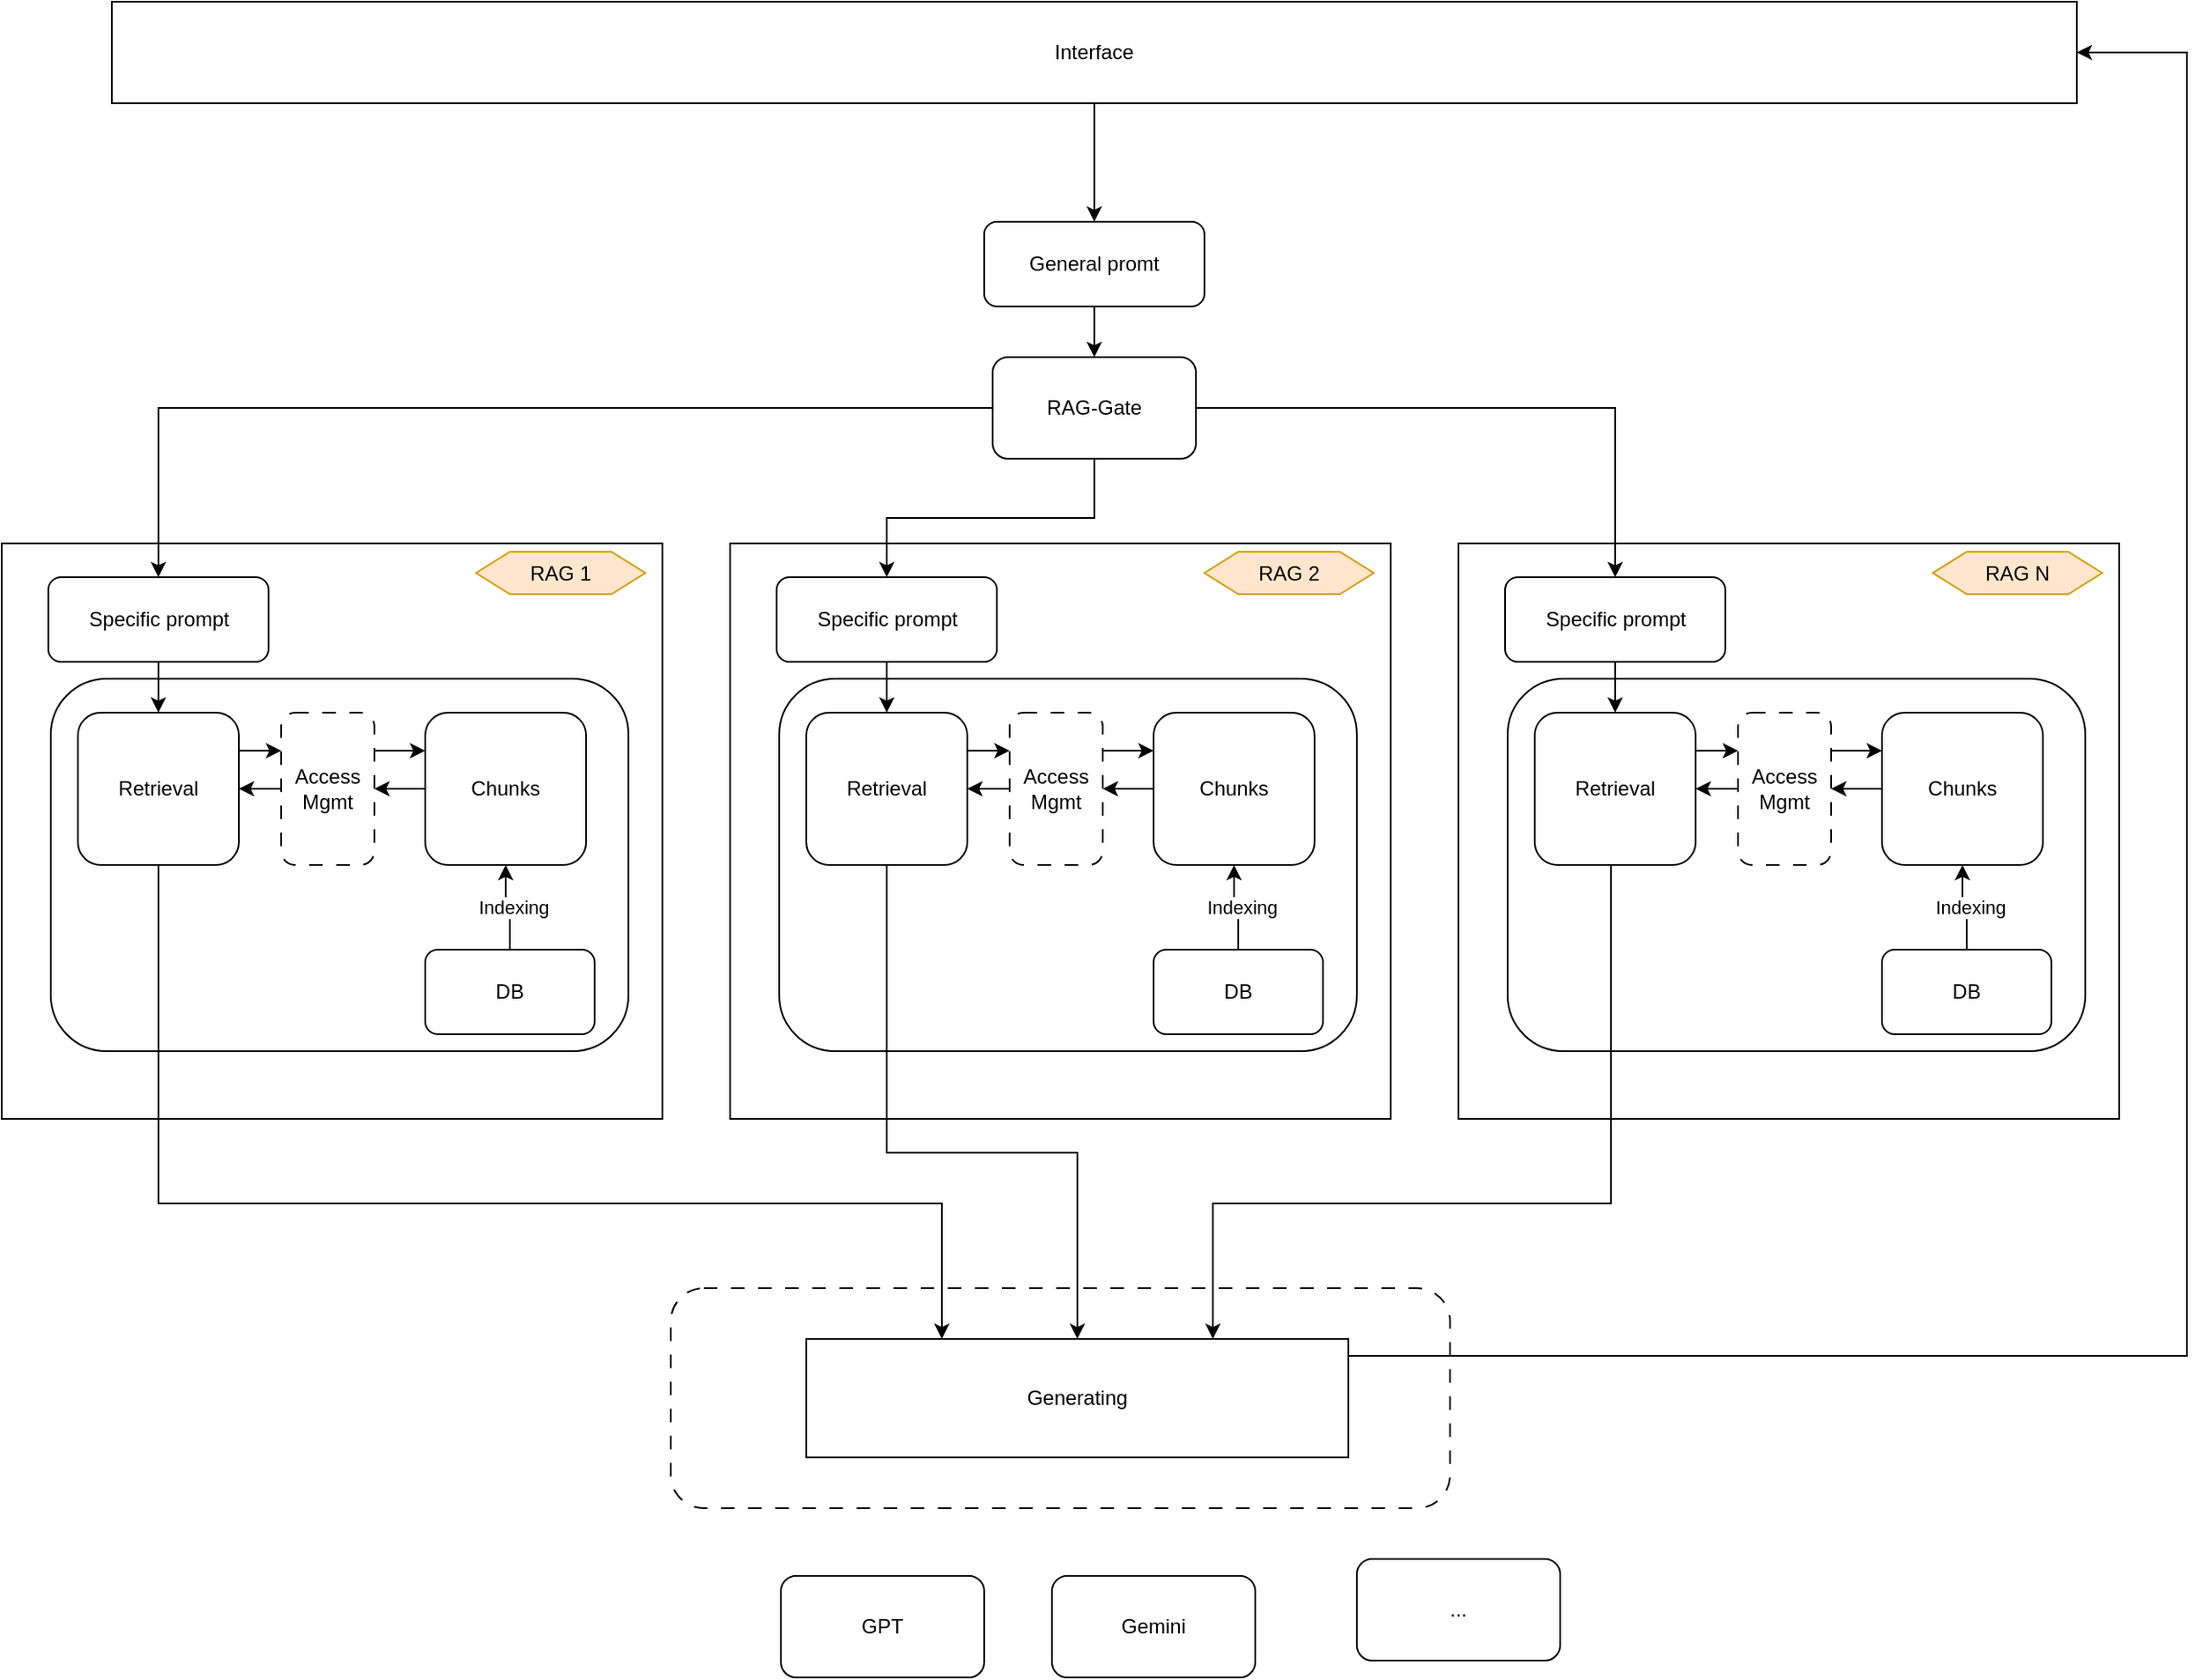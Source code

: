 <mxfile version="26.1.1">
  <diagram name="Seite-1" id="Xijq7A0bkA2P3zB-WAt0">
    <mxGraphModel dx="1221" dy="1930" grid="1" gridSize="10" guides="1" tooltips="1" connect="1" arrows="1" fold="1" page="1" pageScale="1" pageWidth="827" pageHeight="1169" math="0" shadow="0">
      <root>
        <mxCell id="0" />
        <mxCell id="1" parent="0" />
        <mxCell id="TqZQkYAtSgQlckZb6OnA-1" value="" style="rounded=1;whiteSpace=wrap;html=1;dashed=1;dashPattern=8 8;" vertex="1" parent="1">
          <mxGeometry x="435" y="700" width="460" height="130" as="geometry" />
        </mxCell>
        <mxCell id="TqZQkYAtSgQlckZb6OnA-2" value="" style="rounded=0;whiteSpace=wrap;html=1;" vertex="1" parent="1">
          <mxGeometry x="40" y="260" width="390" height="340" as="geometry" />
        </mxCell>
        <mxCell id="TqZQkYAtSgQlckZb6OnA-3" style="edgeStyle=orthogonalEdgeStyle;rounded=0;orthogonalLoop=1;jettySize=auto;html=1;" edge="1" parent="1" source="TqZQkYAtSgQlckZb6OnA-4" target="TqZQkYAtSgQlckZb6OnA-42">
          <mxGeometry relative="1" as="geometry" />
        </mxCell>
        <mxCell id="TqZQkYAtSgQlckZb6OnA-4" value="&lt;div&gt;Interface&lt;/div&gt;" style="rounded=0;whiteSpace=wrap;html=1;" vertex="1" parent="1">
          <mxGeometry x="105" y="-60" width="1160" height="60" as="geometry" />
        </mxCell>
        <mxCell id="TqZQkYAtSgQlckZb6OnA-5" style="edgeStyle=orthogonalEdgeStyle;rounded=0;orthogonalLoop=1;jettySize=auto;html=1;" edge="1" parent="1" source="TqZQkYAtSgQlckZb6OnA-6" target="TqZQkYAtSgQlckZb6OnA-9">
          <mxGeometry relative="1" as="geometry" />
        </mxCell>
        <mxCell id="TqZQkYAtSgQlckZb6OnA-6" value="RAG-Gate" style="rounded=1;whiteSpace=wrap;html=1;" vertex="1" parent="1">
          <mxGeometry x="625" y="150" width="120" height="60" as="geometry" />
        </mxCell>
        <mxCell id="TqZQkYAtSgQlckZb6OnA-7" value="" style="rounded=1;whiteSpace=wrap;html=1;" vertex="1" parent="1">
          <mxGeometry x="69" y="340" width="341" height="220" as="geometry" />
        </mxCell>
        <mxCell id="TqZQkYAtSgQlckZb6OnA-8" style="edgeStyle=orthogonalEdgeStyle;rounded=0;orthogonalLoop=1;jettySize=auto;html=1;" edge="1" parent="1" source="TqZQkYAtSgQlckZb6OnA-9" target="TqZQkYAtSgQlckZb6OnA-12">
          <mxGeometry relative="1" as="geometry" />
        </mxCell>
        <mxCell id="TqZQkYAtSgQlckZb6OnA-9" value="Specific prompt" style="rounded=1;whiteSpace=wrap;html=1;" vertex="1" parent="1">
          <mxGeometry x="67.5" y="280" width="130" height="50" as="geometry" />
        </mxCell>
        <mxCell id="TqZQkYAtSgQlckZb6OnA-10" style="edgeStyle=orthogonalEdgeStyle;rounded=0;orthogonalLoop=1;jettySize=auto;html=1;entryX=0;entryY=0.25;entryDx=0;entryDy=0;exitX=1;exitY=0.25;exitDx=0;exitDy=0;" edge="1" parent="1" source="TqZQkYAtSgQlckZb6OnA-12" target="TqZQkYAtSgQlckZb6OnA-20">
          <mxGeometry relative="1" as="geometry" />
        </mxCell>
        <mxCell id="TqZQkYAtSgQlckZb6OnA-11" style="edgeStyle=orthogonalEdgeStyle;rounded=0;orthogonalLoop=1;jettySize=auto;html=1;entryX=0.25;entryY=0;entryDx=0;entryDy=0;" edge="1" parent="1" source="TqZQkYAtSgQlckZb6OnA-12" target="TqZQkYAtSgQlckZb6OnA-21">
          <mxGeometry relative="1" as="geometry">
            <Array as="points">
              <mxPoint x="133" y="650" />
              <mxPoint x="595" y="650" />
            </Array>
          </mxGeometry>
        </mxCell>
        <mxCell id="TqZQkYAtSgQlckZb6OnA-12" value="Retrieval" style="rounded=1;whiteSpace=wrap;html=1;" vertex="1" parent="1">
          <mxGeometry x="85" y="360" width="95" height="90" as="geometry" />
        </mxCell>
        <mxCell id="TqZQkYAtSgQlckZb6OnA-13" style="edgeStyle=orthogonalEdgeStyle;rounded=0;orthogonalLoop=1;jettySize=auto;html=1;" edge="1" parent="1" source="TqZQkYAtSgQlckZb6OnA-14" target="TqZQkYAtSgQlckZb6OnA-20">
          <mxGeometry relative="1" as="geometry" />
        </mxCell>
        <mxCell id="TqZQkYAtSgQlckZb6OnA-14" value="Chunks" style="rounded=1;whiteSpace=wrap;html=1;" vertex="1" parent="1">
          <mxGeometry x="290" y="360" width="95" height="90" as="geometry" />
        </mxCell>
        <mxCell id="TqZQkYAtSgQlckZb6OnA-15" style="edgeStyle=orthogonalEdgeStyle;rounded=0;orthogonalLoop=1;jettySize=auto;html=1;" edge="1" parent="1" source="TqZQkYAtSgQlckZb6OnA-17" target="TqZQkYAtSgQlckZb6OnA-14">
          <mxGeometry relative="1" as="geometry" />
        </mxCell>
        <mxCell id="TqZQkYAtSgQlckZb6OnA-16" value="Indexing" style="edgeLabel;html=1;align=center;verticalAlign=middle;resizable=0;points=[];" connectable="0" vertex="1" parent="TqZQkYAtSgQlckZb6OnA-15">
          <mxGeometry x="0.065" relative="1" as="geometry">
            <mxPoint x="4" as="offset" />
          </mxGeometry>
        </mxCell>
        <mxCell id="TqZQkYAtSgQlckZb6OnA-17" value="&lt;div&gt;DB&lt;/div&gt;" style="rounded=1;whiteSpace=wrap;html=1;" vertex="1" parent="1">
          <mxGeometry x="290" y="500" width="100" height="50" as="geometry" />
        </mxCell>
        <mxCell id="TqZQkYAtSgQlckZb6OnA-18" style="edgeStyle=orthogonalEdgeStyle;rounded=0;orthogonalLoop=1;jettySize=auto;html=1;entryX=0;entryY=0.25;entryDx=0;entryDy=0;exitX=1;exitY=0.25;exitDx=0;exitDy=0;" edge="1" parent="1" source="TqZQkYAtSgQlckZb6OnA-20" target="TqZQkYAtSgQlckZb6OnA-14">
          <mxGeometry relative="1" as="geometry" />
        </mxCell>
        <mxCell id="TqZQkYAtSgQlckZb6OnA-19" style="edgeStyle=orthogonalEdgeStyle;rounded=0;orthogonalLoop=1;jettySize=auto;html=1;" edge="1" parent="1" source="TqZQkYAtSgQlckZb6OnA-20" target="TqZQkYAtSgQlckZb6OnA-12">
          <mxGeometry relative="1" as="geometry" />
        </mxCell>
        <mxCell id="TqZQkYAtSgQlckZb6OnA-20" value="&lt;div&gt;Access&lt;/div&gt;&lt;div&gt;Mgmt&lt;br&gt;&lt;/div&gt;" style="rounded=1;whiteSpace=wrap;html=1;dashed=1;dashPattern=8 8;" vertex="1" parent="1">
          <mxGeometry x="205" y="360" width="55" height="90" as="geometry" />
        </mxCell>
        <mxCell id="TqZQkYAtSgQlckZb6OnA-21" value="Generating" style="rounded=0;whiteSpace=wrap;html=1;" vertex="1" parent="1">
          <mxGeometry x="515" y="730" width="320" height="70" as="geometry" />
        </mxCell>
        <mxCell id="TqZQkYAtSgQlckZb6OnA-22" value="GPT" style="rounded=1;whiteSpace=wrap;html=1;" vertex="1" parent="1">
          <mxGeometry x="500" y="870" width="120" height="60" as="geometry" />
        </mxCell>
        <mxCell id="TqZQkYAtSgQlckZb6OnA-23" value="Gemini" style="rounded=1;whiteSpace=wrap;html=1;" vertex="1" parent="1">
          <mxGeometry x="660" y="870" width="120" height="60" as="geometry" />
        </mxCell>
        <mxCell id="TqZQkYAtSgQlckZb6OnA-24" value="..." style="rounded=1;whiteSpace=wrap;html=1;" vertex="1" parent="1">
          <mxGeometry x="840" y="860" width="120" height="60" as="geometry" />
        </mxCell>
        <mxCell id="TqZQkYAtSgQlckZb6OnA-25" style="edgeStyle=orthogonalEdgeStyle;rounded=0;orthogonalLoop=1;jettySize=auto;html=1;entryX=1;entryY=0.5;entryDx=0;entryDy=0;exitX=1;exitY=0.5;exitDx=0;exitDy=0;" edge="1" parent="1" source="TqZQkYAtSgQlckZb6OnA-21" target="TqZQkYAtSgQlckZb6OnA-4">
          <mxGeometry relative="1" as="geometry">
            <mxPoint x="800" y="600" as="sourcePoint" />
            <Array as="points">
              <mxPoint x="835" y="740" />
              <mxPoint x="1330" y="740" />
              <mxPoint x="1330" y="-30" />
            </Array>
          </mxGeometry>
        </mxCell>
        <mxCell id="TqZQkYAtSgQlckZb6OnA-26" value="" style="rounded=0;whiteSpace=wrap;html=1;" vertex="1" parent="1">
          <mxGeometry x="470" y="260" width="390" height="340" as="geometry" />
        </mxCell>
        <mxCell id="TqZQkYAtSgQlckZb6OnA-27" value="" style="rounded=1;whiteSpace=wrap;html=1;" vertex="1" parent="1">
          <mxGeometry x="499" y="340" width="341" height="220" as="geometry" />
        </mxCell>
        <mxCell id="TqZQkYAtSgQlckZb6OnA-28" style="edgeStyle=orthogonalEdgeStyle;rounded=0;orthogonalLoop=1;jettySize=auto;html=1;" edge="1" parent="1" source="TqZQkYAtSgQlckZb6OnA-29" target="TqZQkYAtSgQlckZb6OnA-31">
          <mxGeometry relative="1" as="geometry" />
        </mxCell>
        <mxCell id="TqZQkYAtSgQlckZb6OnA-29" value="Specific prompt" style="rounded=1;whiteSpace=wrap;html=1;" vertex="1" parent="1">
          <mxGeometry x="497.5" y="280" width="130" height="50" as="geometry" />
        </mxCell>
        <mxCell id="TqZQkYAtSgQlckZb6OnA-30" style="edgeStyle=orthogonalEdgeStyle;rounded=0;orthogonalLoop=1;jettySize=auto;html=1;entryX=0;entryY=0.25;entryDx=0;entryDy=0;exitX=1;exitY=0.25;exitDx=0;exitDy=0;" edge="1" parent="1" source="TqZQkYAtSgQlckZb6OnA-31" target="TqZQkYAtSgQlckZb6OnA-39">
          <mxGeometry relative="1" as="geometry" />
        </mxCell>
        <mxCell id="TqZQkYAtSgQlckZb6OnA-31" value="Retrieval" style="rounded=1;whiteSpace=wrap;html=1;" vertex="1" parent="1">
          <mxGeometry x="515" y="360" width="95" height="90" as="geometry" />
        </mxCell>
        <mxCell id="TqZQkYAtSgQlckZb6OnA-32" style="edgeStyle=orthogonalEdgeStyle;rounded=0;orthogonalLoop=1;jettySize=auto;html=1;" edge="1" parent="1" source="TqZQkYAtSgQlckZb6OnA-33" target="TqZQkYAtSgQlckZb6OnA-39">
          <mxGeometry relative="1" as="geometry" />
        </mxCell>
        <mxCell id="TqZQkYAtSgQlckZb6OnA-33" value="Chunks" style="rounded=1;whiteSpace=wrap;html=1;" vertex="1" parent="1">
          <mxGeometry x="720" y="360" width="95" height="90" as="geometry" />
        </mxCell>
        <mxCell id="TqZQkYAtSgQlckZb6OnA-34" style="edgeStyle=orthogonalEdgeStyle;rounded=0;orthogonalLoop=1;jettySize=auto;html=1;" edge="1" parent="1" source="TqZQkYAtSgQlckZb6OnA-36" target="TqZQkYAtSgQlckZb6OnA-33">
          <mxGeometry relative="1" as="geometry" />
        </mxCell>
        <mxCell id="TqZQkYAtSgQlckZb6OnA-35" value="Indexing" style="edgeLabel;html=1;align=center;verticalAlign=middle;resizable=0;points=[];" connectable="0" vertex="1" parent="TqZQkYAtSgQlckZb6OnA-34">
          <mxGeometry x="0.065" relative="1" as="geometry">
            <mxPoint x="4" as="offset" />
          </mxGeometry>
        </mxCell>
        <mxCell id="TqZQkYAtSgQlckZb6OnA-36" value="&lt;div&gt;DB&lt;/div&gt;" style="rounded=1;whiteSpace=wrap;html=1;" vertex="1" parent="1">
          <mxGeometry x="720" y="500" width="100" height="50" as="geometry" />
        </mxCell>
        <mxCell id="TqZQkYAtSgQlckZb6OnA-37" style="edgeStyle=orthogonalEdgeStyle;rounded=0;orthogonalLoop=1;jettySize=auto;html=1;entryX=0;entryY=0.25;entryDx=0;entryDy=0;exitX=1;exitY=0.25;exitDx=0;exitDy=0;" edge="1" parent="1" source="TqZQkYAtSgQlckZb6OnA-39" target="TqZQkYAtSgQlckZb6OnA-33">
          <mxGeometry relative="1" as="geometry" />
        </mxCell>
        <mxCell id="TqZQkYAtSgQlckZb6OnA-38" style="edgeStyle=orthogonalEdgeStyle;rounded=0;orthogonalLoop=1;jettySize=auto;html=1;" edge="1" parent="1" source="TqZQkYAtSgQlckZb6OnA-39" target="TqZQkYAtSgQlckZb6OnA-31">
          <mxGeometry relative="1" as="geometry" />
        </mxCell>
        <mxCell id="TqZQkYAtSgQlckZb6OnA-39" value="&lt;div&gt;Access&lt;/div&gt;&lt;div&gt;Mgmt&lt;br&gt;&lt;/div&gt;" style="rounded=1;whiteSpace=wrap;html=1;dashed=1;dashPattern=8 8;" vertex="1" parent="1">
          <mxGeometry x="635" y="360" width="55" height="90" as="geometry" />
        </mxCell>
        <mxCell id="TqZQkYAtSgQlckZb6OnA-40" style="edgeStyle=orthogonalEdgeStyle;rounded=0;orthogonalLoop=1;jettySize=auto;html=1;exitX=0.5;exitY=1;exitDx=0;exitDy=0;entryX=0.5;entryY=0;entryDx=0;entryDy=0;" edge="1" parent="1" source="TqZQkYAtSgQlckZb6OnA-31" target="TqZQkYAtSgQlckZb6OnA-21">
          <mxGeometry relative="1" as="geometry">
            <mxPoint x="562" y="700" as="targetPoint" />
            <Array as="points">
              <mxPoint x="563" y="620" />
              <mxPoint x="675" y="620" />
            </Array>
          </mxGeometry>
        </mxCell>
        <mxCell id="TqZQkYAtSgQlckZb6OnA-41" style="edgeStyle=orthogonalEdgeStyle;rounded=0;orthogonalLoop=1;jettySize=auto;html=1;entryX=0.5;entryY=0;entryDx=0;entryDy=0;" edge="1" parent="1" source="TqZQkYAtSgQlckZb6OnA-42" target="TqZQkYAtSgQlckZb6OnA-6">
          <mxGeometry relative="1" as="geometry" />
        </mxCell>
        <mxCell id="TqZQkYAtSgQlckZb6OnA-42" value="General promt" style="rounded=1;whiteSpace=wrap;html=1;" vertex="1" parent="1">
          <mxGeometry x="620" y="70" width="130" height="50" as="geometry" />
        </mxCell>
        <mxCell id="TqZQkYAtSgQlckZb6OnA-43" value="RAG 1" style="shape=hexagon;perimeter=hexagonPerimeter2;whiteSpace=wrap;html=1;fixedSize=1;fillColor=#ffe6cc;strokeColor=#d79b00;" vertex="1" parent="1">
          <mxGeometry x="320" y="265" width="100" height="25" as="geometry" />
        </mxCell>
        <mxCell id="TqZQkYAtSgQlckZb6OnA-44" value="RAG 2" style="shape=hexagon;perimeter=hexagonPerimeter2;whiteSpace=wrap;html=1;fixedSize=1;fillColor=#ffe6cc;strokeColor=#d79b00;" vertex="1" parent="1">
          <mxGeometry x="750" y="265" width="100" height="25" as="geometry" />
        </mxCell>
        <mxCell id="TqZQkYAtSgQlckZb6OnA-45" value="" style="rounded=0;whiteSpace=wrap;html=1;" vertex="1" parent="1">
          <mxGeometry x="900" y="260" width="390" height="340" as="geometry" />
        </mxCell>
        <mxCell id="TqZQkYAtSgQlckZb6OnA-46" value="" style="rounded=1;whiteSpace=wrap;html=1;" vertex="1" parent="1">
          <mxGeometry x="929" y="340" width="341" height="220" as="geometry" />
        </mxCell>
        <mxCell id="TqZQkYAtSgQlckZb6OnA-47" style="edgeStyle=orthogonalEdgeStyle;rounded=0;orthogonalLoop=1;jettySize=auto;html=1;" edge="1" parent="1" source="TqZQkYAtSgQlckZb6OnA-48" target="TqZQkYAtSgQlckZb6OnA-50">
          <mxGeometry relative="1" as="geometry" />
        </mxCell>
        <mxCell id="TqZQkYAtSgQlckZb6OnA-48" value="Specific prompt" style="rounded=1;whiteSpace=wrap;html=1;" vertex="1" parent="1">
          <mxGeometry x="927.5" y="280" width="130" height="50" as="geometry" />
        </mxCell>
        <mxCell id="TqZQkYAtSgQlckZb6OnA-49" style="edgeStyle=orthogonalEdgeStyle;rounded=0;orthogonalLoop=1;jettySize=auto;html=1;entryX=0;entryY=0.25;entryDx=0;entryDy=0;exitX=1;exitY=0.25;exitDx=0;exitDy=0;" edge="1" parent="1" source="TqZQkYAtSgQlckZb6OnA-50" target="TqZQkYAtSgQlckZb6OnA-58">
          <mxGeometry relative="1" as="geometry" />
        </mxCell>
        <mxCell id="TqZQkYAtSgQlckZb6OnA-50" value="Retrieval" style="rounded=1;whiteSpace=wrap;html=1;" vertex="1" parent="1">
          <mxGeometry x="945" y="360" width="95" height="90" as="geometry" />
        </mxCell>
        <mxCell id="TqZQkYAtSgQlckZb6OnA-51" style="edgeStyle=orthogonalEdgeStyle;rounded=0;orthogonalLoop=1;jettySize=auto;html=1;" edge="1" parent="1" source="TqZQkYAtSgQlckZb6OnA-52" target="TqZQkYAtSgQlckZb6OnA-58">
          <mxGeometry relative="1" as="geometry" />
        </mxCell>
        <mxCell id="TqZQkYAtSgQlckZb6OnA-52" value="Chunks" style="rounded=1;whiteSpace=wrap;html=1;" vertex="1" parent="1">
          <mxGeometry x="1150" y="360" width="95" height="90" as="geometry" />
        </mxCell>
        <mxCell id="TqZQkYAtSgQlckZb6OnA-53" style="edgeStyle=orthogonalEdgeStyle;rounded=0;orthogonalLoop=1;jettySize=auto;html=1;" edge="1" parent="1" source="TqZQkYAtSgQlckZb6OnA-55" target="TqZQkYAtSgQlckZb6OnA-52">
          <mxGeometry relative="1" as="geometry" />
        </mxCell>
        <mxCell id="TqZQkYAtSgQlckZb6OnA-54" value="Indexing" style="edgeLabel;html=1;align=center;verticalAlign=middle;resizable=0;points=[];" connectable="0" vertex="1" parent="TqZQkYAtSgQlckZb6OnA-53">
          <mxGeometry x="0.065" relative="1" as="geometry">
            <mxPoint x="4" as="offset" />
          </mxGeometry>
        </mxCell>
        <mxCell id="TqZQkYAtSgQlckZb6OnA-55" value="&lt;div&gt;DB&lt;/div&gt;" style="rounded=1;whiteSpace=wrap;html=1;" vertex="1" parent="1">
          <mxGeometry x="1150" y="500" width="100" height="50" as="geometry" />
        </mxCell>
        <mxCell id="TqZQkYAtSgQlckZb6OnA-56" style="edgeStyle=orthogonalEdgeStyle;rounded=0;orthogonalLoop=1;jettySize=auto;html=1;entryX=0;entryY=0.25;entryDx=0;entryDy=0;exitX=1;exitY=0.25;exitDx=0;exitDy=0;" edge="1" parent="1" source="TqZQkYAtSgQlckZb6OnA-58" target="TqZQkYAtSgQlckZb6OnA-52">
          <mxGeometry relative="1" as="geometry" />
        </mxCell>
        <mxCell id="TqZQkYAtSgQlckZb6OnA-57" style="edgeStyle=orthogonalEdgeStyle;rounded=0;orthogonalLoop=1;jettySize=auto;html=1;" edge="1" parent="1" source="TqZQkYAtSgQlckZb6OnA-58" target="TqZQkYAtSgQlckZb6OnA-50">
          <mxGeometry relative="1" as="geometry" />
        </mxCell>
        <mxCell id="TqZQkYAtSgQlckZb6OnA-58" value="&lt;div&gt;Access&lt;/div&gt;&lt;div&gt;Mgmt&lt;br&gt;&lt;/div&gt;" style="rounded=1;whiteSpace=wrap;html=1;dashed=1;dashPattern=8 8;" vertex="1" parent="1">
          <mxGeometry x="1065" y="360" width="55" height="90" as="geometry" />
        </mxCell>
        <mxCell id="TqZQkYAtSgQlckZb6OnA-59" value="RAG N" style="shape=hexagon;perimeter=hexagonPerimeter2;whiteSpace=wrap;html=1;fixedSize=1;fillColor=#ffe6cc;strokeColor=#d79b00;" vertex="1" parent="1">
          <mxGeometry x="1180" y="265" width="100" height="25" as="geometry" />
        </mxCell>
        <mxCell id="TqZQkYAtSgQlckZb6OnA-60" style="edgeStyle=orthogonalEdgeStyle;rounded=0;orthogonalLoop=1;jettySize=auto;html=1;entryX=0.75;entryY=0;entryDx=0;entryDy=0;exitX=0.5;exitY=1;exitDx=0;exitDy=0;" edge="1" parent="1" source="TqZQkYAtSgQlckZb6OnA-50" target="TqZQkYAtSgQlckZb6OnA-21">
          <mxGeometry relative="1" as="geometry">
            <Array as="points">
              <mxPoint x="990" y="450" />
              <mxPoint x="990" y="650" />
              <mxPoint x="755" y="650" />
            </Array>
          </mxGeometry>
        </mxCell>
        <mxCell id="TqZQkYAtSgQlckZb6OnA-61" style="edgeStyle=orthogonalEdgeStyle;rounded=0;orthogonalLoop=1;jettySize=auto;html=1;" edge="1" parent="1" source="TqZQkYAtSgQlckZb6OnA-6" target="TqZQkYAtSgQlckZb6OnA-29">
          <mxGeometry relative="1" as="geometry" />
        </mxCell>
        <mxCell id="TqZQkYAtSgQlckZb6OnA-62" style="edgeStyle=orthogonalEdgeStyle;rounded=0;orthogonalLoop=1;jettySize=auto;html=1;entryX=0.5;entryY=0;entryDx=0;entryDy=0;" edge="1" parent="1" source="TqZQkYAtSgQlckZb6OnA-6" target="TqZQkYAtSgQlckZb6OnA-48">
          <mxGeometry relative="1" as="geometry" />
        </mxCell>
      </root>
    </mxGraphModel>
  </diagram>
</mxfile>
